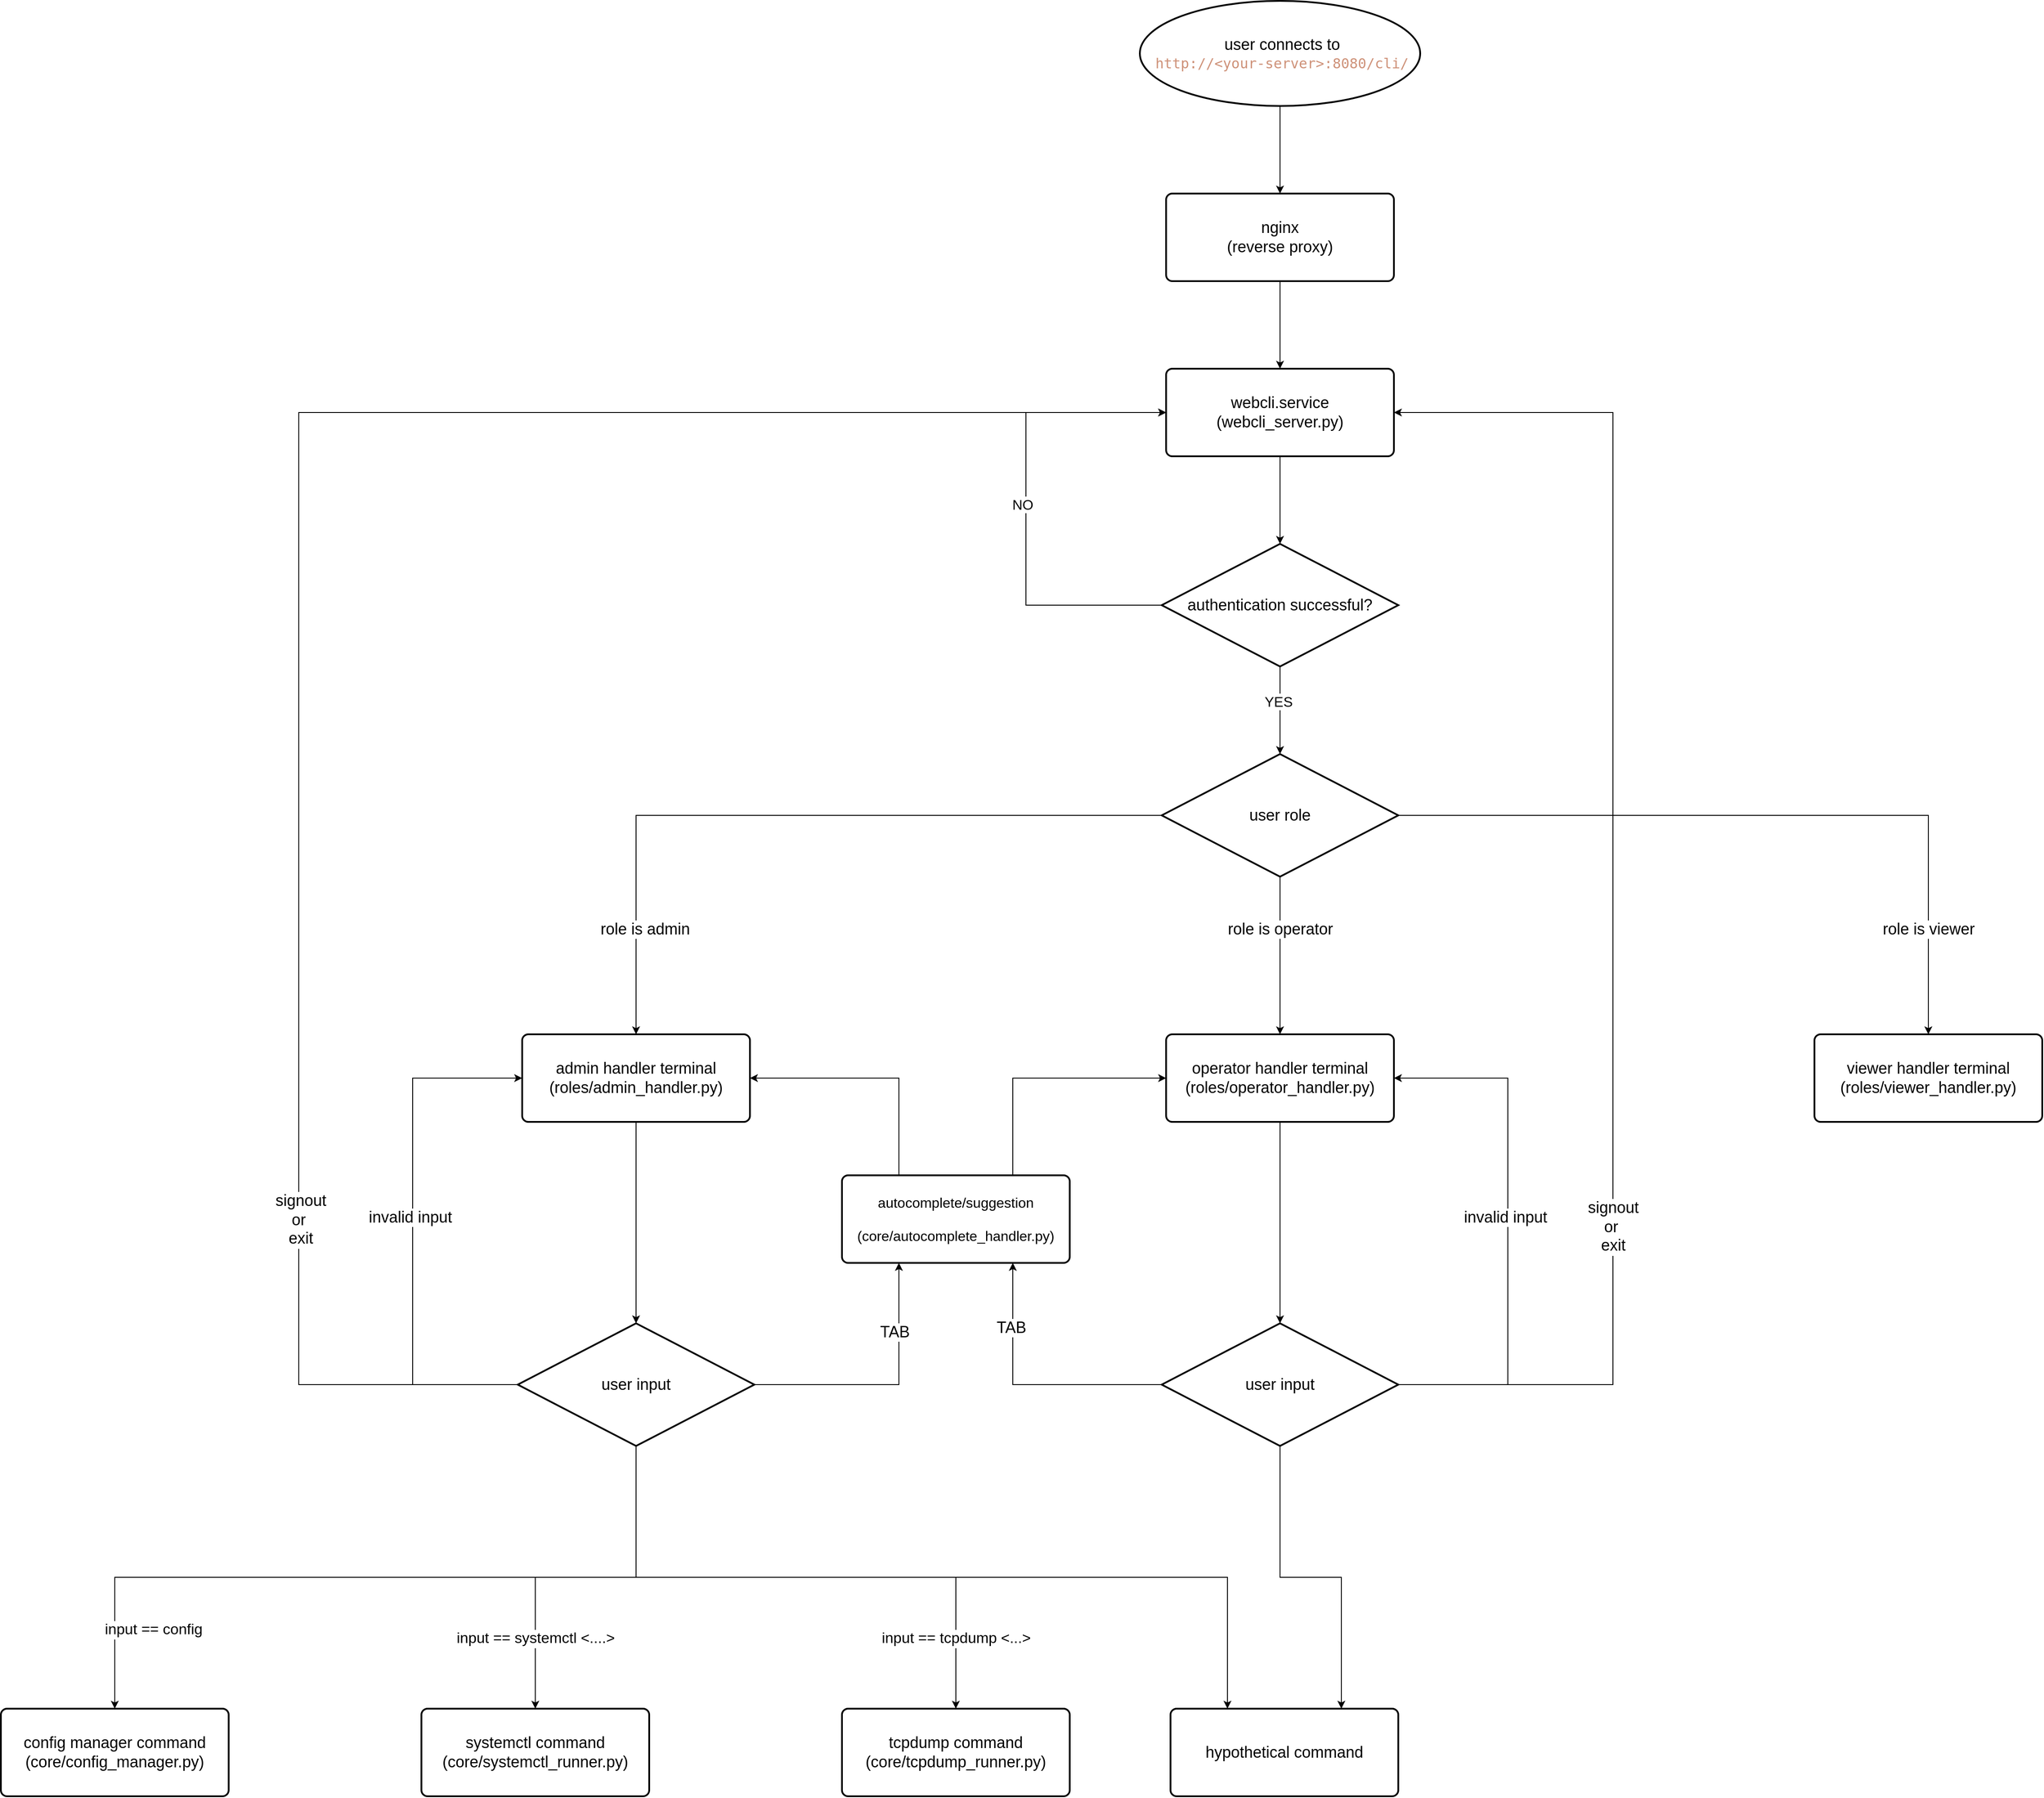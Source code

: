 <mxfile version="28.2.0">
  <diagram name="Page-1" id="S321o-_GPvxvVUexLHws">
    <mxGraphModel dx="3657" dy="1091" grid="1" gridSize="10" guides="1" tooltips="1" connect="1" arrows="1" fold="1" page="1" pageScale="1" pageWidth="850" pageHeight="1100" math="0" shadow="0">
      <root>
        <mxCell id="0" />
        <mxCell id="1" parent="0" />
        <mxCell id="L_kKoU8WG2iOJcbT9cIZ-4" style="edgeStyle=orthogonalEdgeStyle;rounded=0;orthogonalLoop=1;jettySize=auto;html=1;exitX=0.5;exitY=1;exitDx=0;exitDy=0;exitPerimeter=0;" edge="1" parent="1" source="L_kKoU8WG2iOJcbT9cIZ-2" target="L_kKoU8WG2iOJcbT9cIZ-3">
          <mxGeometry relative="1" as="geometry" />
        </mxCell>
        <mxCell id="L_kKoU8WG2iOJcbT9cIZ-2" value="&lt;font style=&quot;font-size: 18px;&quot;&gt;&amp;nbsp;user connects to&lt;/font&gt;&lt;div&gt;&lt;font style=&quot;font-size: 16px;&quot;&gt;&lt;font style=&quot;&quot;&gt;&amp;nbsp;&lt;/font&gt;&lt;span style=&quot;font-family: &amp;quot;Droid Sans Mono&amp;quot;, &amp;quot;monospace&amp;quot;, monospace; white-space: pre;&quot;&gt;&lt;font style=&quot;color: light-dark(rgb(206, 145, 120), rgb(10, 255, 251));&quot;&gt;http://&amp;lt;your-server&amp;gt;:8080/cli/&lt;/font&gt;&lt;/span&gt;&lt;/font&gt;&lt;/div&gt;" style="strokeWidth=2;html=1;shape=mxgraph.flowchart.start_1;whiteSpace=wrap;" vertex="1" parent="1">
          <mxGeometry x="300" y="60" width="320" height="120" as="geometry" />
        </mxCell>
        <mxCell id="L_kKoU8WG2iOJcbT9cIZ-7" style="edgeStyle=orthogonalEdgeStyle;rounded=0;orthogonalLoop=1;jettySize=auto;html=1;entryX=0.5;entryY=0;entryDx=0;entryDy=0;" edge="1" parent="1" source="L_kKoU8WG2iOJcbT9cIZ-3" target="L_kKoU8WG2iOJcbT9cIZ-6">
          <mxGeometry relative="1" as="geometry" />
        </mxCell>
        <mxCell id="L_kKoU8WG2iOJcbT9cIZ-3" value="&lt;font style=&quot;font-size: 18px;&quot;&gt;nginx&lt;br&gt;(reverse proxy)&lt;/font&gt;" style="rounded=1;whiteSpace=wrap;html=1;absoluteArcSize=1;arcSize=14;strokeWidth=2;" vertex="1" parent="1">
          <mxGeometry x="330" y="280" width="260" height="100" as="geometry" />
        </mxCell>
        <mxCell id="L_kKoU8WG2iOJcbT9cIZ-6" value="&lt;font style=&quot;font-size: 18px;&quot;&gt;webcli.service&lt;br&gt;(webcli_server.py)&lt;/font&gt;" style="rounded=1;whiteSpace=wrap;html=1;absoluteArcSize=1;arcSize=14;strokeWidth=2;" vertex="1" parent="1">
          <mxGeometry x="330" y="480" width="260" height="100" as="geometry" />
        </mxCell>
        <mxCell id="L_kKoU8WG2iOJcbT9cIZ-10" style="edgeStyle=orthogonalEdgeStyle;rounded=0;orthogonalLoop=1;jettySize=auto;html=1;exitX=0;exitY=0.5;exitDx=0;exitDy=0;exitPerimeter=0;entryX=0;entryY=0.5;entryDx=0;entryDy=0;" edge="1" parent="1" source="L_kKoU8WG2iOJcbT9cIZ-8" target="L_kKoU8WG2iOJcbT9cIZ-6">
          <mxGeometry relative="1" as="geometry">
            <Array as="points">
              <mxPoint x="170" y="750" />
              <mxPoint x="170" y="530" />
            </Array>
          </mxGeometry>
        </mxCell>
        <mxCell id="L_kKoU8WG2iOJcbT9cIZ-11" value="&lt;font style=&quot;font-size: 16px;&quot;&gt;NO&lt;/font&gt;" style="edgeLabel;html=1;align=center;verticalAlign=middle;resizable=0;points=[];" vertex="1" connectable="0" parent="L_kKoU8WG2iOJcbT9cIZ-10">
          <mxGeometry x="0.011" y="4" relative="1" as="geometry">
            <mxPoint as="offset" />
          </mxGeometry>
        </mxCell>
        <mxCell id="L_kKoU8WG2iOJcbT9cIZ-8" value="&lt;font style=&quot;font-size: 18px;&quot;&gt;authentication successful?&lt;/font&gt;" style="strokeWidth=2;html=1;shape=mxgraph.flowchart.decision;whiteSpace=wrap;" vertex="1" parent="1">
          <mxGeometry x="325" y="680" width="270" height="140" as="geometry" />
        </mxCell>
        <mxCell id="L_kKoU8WG2iOJcbT9cIZ-12" style="edgeStyle=orthogonalEdgeStyle;rounded=0;orthogonalLoop=1;jettySize=auto;html=1;entryX=0.5;entryY=0;entryDx=0;entryDy=0;entryPerimeter=0;" edge="1" parent="1" source="L_kKoU8WG2iOJcbT9cIZ-6" target="L_kKoU8WG2iOJcbT9cIZ-8">
          <mxGeometry relative="1" as="geometry" />
        </mxCell>
        <mxCell id="L_kKoU8WG2iOJcbT9cIZ-21" style="edgeStyle=orthogonalEdgeStyle;rounded=0;orthogonalLoop=1;jettySize=auto;html=1;exitX=0.5;exitY=1;exitDx=0;exitDy=0;exitPerimeter=0;" edge="1" parent="1" source="L_kKoU8WG2iOJcbT9cIZ-14" target="L_kKoU8WG2iOJcbT9cIZ-18">
          <mxGeometry relative="1" as="geometry" />
        </mxCell>
        <mxCell id="L_kKoU8WG2iOJcbT9cIZ-22" style="edgeStyle=orthogonalEdgeStyle;rounded=0;orthogonalLoop=1;jettySize=auto;html=1;" edge="1" parent="1" source="L_kKoU8WG2iOJcbT9cIZ-14" target="L_kKoU8WG2iOJcbT9cIZ-19">
          <mxGeometry relative="1" as="geometry" />
        </mxCell>
        <mxCell id="L_kKoU8WG2iOJcbT9cIZ-28" style="edgeStyle=orthogonalEdgeStyle;rounded=0;orthogonalLoop=1;jettySize=auto;html=1;exitX=0;exitY=0.5;exitDx=0;exitDy=0;exitPerimeter=0;entryX=0.5;entryY=0;entryDx=0;entryDy=0;" edge="1" parent="1" source="L_kKoU8WG2iOJcbT9cIZ-14" target="L_kKoU8WG2iOJcbT9cIZ-16">
          <mxGeometry relative="1" as="geometry" />
        </mxCell>
        <mxCell id="L_kKoU8WG2iOJcbT9cIZ-14" value="&lt;font style=&quot;font-size: 18px;&quot;&gt;user role&lt;/font&gt;" style="strokeWidth=2;html=1;shape=mxgraph.flowchart.decision;whiteSpace=wrap;" vertex="1" parent="1">
          <mxGeometry x="325" y="920" width="270" height="140" as="geometry" />
        </mxCell>
        <mxCell id="L_kKoU8WG2iOJcbT9cIZ-15" style="edgeStyle=orthogonalEdgeStyle;rounded=0;orthogonalLoop=1;jettySize=auto;html=1;entryX=0.5;entryY=0;entryDx=0;entryDy=0;entryPerimeter=0;" edge="1" parent="1" source="L_kKoU8WG2iOJcbT9cIZ-8" target="L_kKoU8WG2iOJcbT9cIZ-14">
          <mxGeometry relative="1" as="geometry" />
        </mxCell>
        <mxCell id="L_kKoU8WG2iOJcbT9cIZ-17" value="&lt;font style=&quot;font-size: 16px;&quot;&gt;YES&lt;/font&gt;" style="edgeLabel;html=1;align=center;verticalAlign=middle;resizable=0;points=[];" vertex="1" connectable="0" parent="L_kKoU8WG2iOJcbT9cIZ-15">
          <mxGeometry x="-0.203" y="-2" relative="1" as="geometry">
            <mxPoint as="offset" />
          </mxGeometry>
        </mxCell>
        <mxCell id="L_kKoU8WG2iOJcbT9cIZ-16" value="&lt;font style=&quot;font-size: 18px;&quot;&gt;admin handler terminal&lt;/font&gt;&lt;div&gt;&lt;font style=&quot;font-size: 18px;&quot;&gt;(roles/admin_handler.py)&lt;/font&gt;&lt;/div&gt;" style="rounded=1;whiteSpace=wrap;html=1;absoluteArcSize=1;arcSize=14;strokeWidth=2;" vertex="1" parent="1">
          <mxGeometry x="-405" y="1240" width="260" height="100" as="geometry" />
        </mxCell>
        <mxCell id="L_kKoU8WG2iOJcbT9cIZ-18" value="&lt;font style=&quot;font-size: 18px;&quot;&gt;operator handler terminal&lt;/font&gt;&lt;div&gt;&lt;font style=&quot;font-size: 18px;&quot;&gt;(roles/operator_handler.py)&lt;/font&gt;&lt;/div&gt;" style="rounded=1;whiteSpace=wrap;html=1;absoluteArcSize=1;arcSize=14;strokeWidth=2;" vertex="1" parent="1">
          <mxGeometry x="330" y="1240" width="260" height="100" as="geometry" />
        </mxCell>
        <mxCell id="L_kKoU8WG2iOJcbT9cIZ-19" value="&lt;font style=&quot;font-size: 18px;&quot;&gt;viewer handler terminal&lt;/font&gt;&lt;div&gt;&lt;font style=&quot;font-size: 18px;&quot;&gt;(roles/viewer_handler.py)&lt;/font&gt;&lt;/div&gt;" style="rounded=1;whiteSpace=wrap;html=1;absoluteArcSize=1;arcSize=14;strokeWidth=2;" vertex="1" parent="1">
          <mxGeometry x="1070" y="1240" width="260" height="100" as="geometry" />
        </mxCell>
        <mxCell id="L_kKoU8WG2iOJcbT9cIZ-25" value="&lt;font style=&quot;font-size: 18px;&quot;&gt;role is operator&lt;/font&gt;" style="edgeLabel;html=1;align=center;verticalAlign=middle;resizable=0;points=[];" vertex="1" connectable="0" parent="1">
          <mxGeometry x="460" y="1120" as="geometry" />
        </mxCell>
        <mxCell id="L_kKoU8WG2iOJcbT9cIZ-26" value="&lt;font style=&quot;font-size: 18px;&quot;&gt;role is viewer&lt;/font&gt;" style="edgeLabel;html=1;align=center;verticalAlign=middle;resizable=0;points=[];" vertex="1" connectable="0" parent="1">
          <mxGeometry x="1200" y="1120" as="geometry" />
        </mxCell>
        <mxCell id="L_kKoU8WG2iOJcbT9cIZ-29" value="&lt;font style=&quot;font-size: 18px;&quot;&gt;role is admin&lt;/font&gt;" style="edgeLabel;html=1;align=center;verticalAlign=middle;resizable=0;points=[];" vertex="1" connectable="0" parent="1">
          <mxGeometry x="-265" y="1120" as="geometry" />
        </mxCell>
        <mxCell id="L_kKoU8WG2iOJcbT9cIZ-56" style="edgeStyle=orthogonalEdgeStyle;rounded=0;orthogonalLoop=1;jettySize=auto;html=1;exitX=1;exitY=0.5;exitDx=0;exitDy=0;exitPerimeter=0;entryX=0.25;entryY=1;entryDx=0;entryDy=0;" edge="1" parent="1" source="L_kKoU8WG2iOJcbT9cIZ-30" target="L_kKoU8WG2iOJcbT9cIZ-40">
          <mxGeometry relative="1" as="geometry" />
        </mxCell>
        <mxCell id="L_kKoU8WG2iOJcbT9cIZ-60" value="&lt;font style=&quot;font-size: 18px;&quot;&gt;TAB&lt;/font&gt;" style="edgeLabel;html=1;align=center;verticalAlign=middle;resizable=0;points=[];" vertex="1" connectable="0" parent="L_kKoU8WG2iOJcbT9cIZ-56">
          <mxGeometry x="-0.173" y="1" relative="1" as="geometry">
            <mxPoint x="34" y="-59" as="offset" />
          </mxGeometry>
        </mxCell>
        <mxCell id="L_kKoU8WG2iOJcbT9cIZ-68" style="edgeStyle=orthogonalEdgeStyle;rounded=0;orthogonalLoop=1;jettySize=auto;html=1;exitX=0.5;exitY=1;exitDx=0;exitDy=0;exitPerimeter=0;" edge="1" parent="1" source="L_kKoU8WG2iOJcbT9cIZ-30" target="L_kKoU8WG2iOJcbT9cIZ-34">
          <mxGeometry relative="1" as="geometry" />
        </mxCell>
        <mxCell id="L_kKoU8WG2iOJcbT9cIZ-77" value="&lt;font style=&quot;font-size: 17px;&quot;&gt;input == config&lt;/font&gt;" style="edgeLabel;html=1;align=center;verticalAlign=middle;resizable=0;points=[];" vertex="1" connectable="0" parent="L_kKoU8WG2iOJcbT9cIZ-68">
          <mxGeometry x="0.309" y="2" relative="1" as="geometry">
            <mxPoint x="-115" y="58" as="offset" />
          </mxGeometry>
        </mxCell>
        <mxCell id="L_kKoU8WG2iOJcbT9cIZ-69" style="edgeStyle=orthogonalEdgeStyle;rounded=0;orthogonalLoop=1;jettySize=auto;html=1;entryX=0.5;entryY=0;entryDx=0;entryDy=0;exitX=0.5;exitY=1;exitDx=0;exitDy=0;exitPerimeter=0;" edge="1" parent="1" source="L_kKoU8WG2iOJcbT9cIZ-30" target="L_kKoU8WG2iOJcbT9cIZ-49">
          <mxGeometry relative="1" as="geometry" />
        </mxCell>
        <mxCell id="L_kKoU8WG2iOJcbT9cIZ-70" style="edgeStyle=orthogonalEdgeStyle;rounded=0;orthogonalLoop=1;jettySize=auto;html=1;entryX=0.5;entryY=0;entryDx=0;entryDy=0;" edge="1" parent="1" target="L_kKoU8WG2iOJcbT9cIZ-51">
          <mxGeometry relative="1" as="geometry">
            <mxPoint x="-275" y="1710" as="sourcePoint" />
            <Array as="points">
              <mxPoint x="-275" y="1860" />
              <mxPoint x="90" y="1860" />
            </Array>
          </mxGeometry>
        </mxCell>
        <mxCell id="L_kKoU8WG2iOJcbT9cIZ-72" style="edgeStyle=orthogonalEdgeStyle;rounded=0;orthogonalLoop=1;jettySize=auto;html=1;exitX=0;exitY=0.5;exitDx=0;exitDy=0;exitPerimeter=0;entryX=0;entryY=0.5;entryDx=0;entryDy=0;" edge="1" parent="1" source="L_kKoU8WG2iOJcbT9cIZ-30" target="L_kKoU8WG2iOJcbT9cIZ-6">
          <mxGeometry relative="1" as="geometry">
            <mxPoint x="-640" y="540.0" as="targetPoint" />
            <Array as="points">
              <mxPoint x="-660" y="1640" />
              <mxPoint x="-660" y="530" />
            </Array>
          </mxGeometry>
        </mxCell>
        <mxCell id="L_kKoU8WG2iOJcbT9cIZ-73" value="&lt;font style=&quot;font-size: 18px;&quot;&gt;signout&lt;/font&gt;&lt;div&gt;&lt;font style=&quot;font-size: 18px;&quot;&gt;or&amp;nbsp;&lt;/font&gt;&lt;/div&gt;&lt;div&gt;&lt;font style=&quot;font-size: 18px;&quot;&gt;exit&lt;/font&gt;&lt;/div&gt;" style="edgeLabel;html=1;align=center;verticalAlign=middle;resizable=0;points=[];" vertex="1" connectable="0" parent="L_kKoU8WG2iOJcbT9cIZ-72">
          <mxGeometry x="-0.249" y="-2" relative="1" as="geometry">
            <mxPoint y="444" as="offset" />
          </mxGeometry>
        </mxCell>
        <mxCell id="L_kKoU8WG2iOJcbT9cIZ-83" style="edgeStyle=orthogonalEdgeStyle;rounded=0;orthogonalLoop=1;jettySize=auto;html=1;entryX=0.25;entryY=0;entryDx=0;entryDy=0;exitX=0.5;exitY=1;exitDx=0;exitDy=0;exitPerimeter=0;" edge="1" parent="1" source="L_kKoU8WG2iOJcbT9cIZ-30" target="L_kKoU8WG2iOJcbT9cIZ-81">
          <mxGeometry relative="1" as="geometry" />
        </mxCell>
        <mxCell id="L_kKoU8WG2iOJcbT9cIZ-30" value="&lt;span style=&quot;font-size: 18px;&quot;&gt;user input&lt;/span&gt;" style="strokeWidth=2;html=1;shape=mxgraph.flowchart.decision;whiteSpace=wrap;" vertex="1" parent="1">
          <mxGeometry x="-410" y="1570" width="270" height="140" as="geometry" />
        </mxCell>
        <mxCell id="L_kKoU8WG2iOJcbT9cIZ-31" style="edgeStyle=orthogonalEdgeStyle;rounded=0;orthogonalLoop=1;jettySize=auto;html=1;entryX=0.5;entryY=0;entryDx=0;entryDy=0;entryPerimeter=0;" edge="1" parent="1" source="L_kKoU8WG2iOJcbT9cIZ-16" target="L_kKoU8WG2iOJcbT9cIZ-30">
          <mxGeometry relative="1" as="geometry" />
        </mxCell>
        <mxCell id="L_kKoU8WG2iOJcbT9cIZ-34" value="&lt;div&gt;&lt;span style=&quot;font-size: 18px;&quot;&gt;config manager command&lt;/span&gt;&lt;/div&gt;&lt;div&gt;&lt;font style=&quot;font-size: 18px;&quot;&gt;(core/config_manager.py)&lt;/font&gt;&lt;/div&gt;" style="rounded=1;whiteSpace=wrap;html=1;absoluteArcSize=1;arcSize=14;strokeWidth=2;" vertex="1" parent="1">
          <mxGeometry x="-1000" y="2010" width="260" height="100" as="geometry" />
        </mxCell>
        <mxCell id="L_kKoU8WG2iOJcbT9cIZ-58" style="edgeStyle=orthogonalEdgeStyle;rounded=0;orthogonalLoop=1;jettySize=auto;html=1;exitX=0.75;exitY=0;exitDx=0;exitDy=0;entryX=0;entryY=0.5;entryDx=0;entryDy=0;" edge="1" parent="1" source="L_kKoU8WG2iOJcbT9cIZ-40" target="L_kKoU8WG2iOJcbT9cIZ-18">
          <mxGeometry relative="1" as="geometry" />
        </mxCell>
        <mxCell id="L_kKoU8WG2iOJcbT9cIZ-59" style="edgeStyle=orthogonalEdgeStyle;rounded=0;orthogonalLoop=1;jettySize=auto;html=1;exitX=0.25;exitY=0;exitDx=0;exitDy=0;entryX=1;entryY=0.5;entryDx=0;entryDy=0;" edge="1" parent="1" source="L_kKoU8WG2iOJcbT9cIZ-40" target="L_kKoU8WG2iOJcbT9cIZ-16">
          <mxGeometry relative="1" as="geometry" />
        </mxCell>
        <mxCell id="L_kKoU8WG2iOJcbT9cIZ-40" value="&lt;div&gt;&lt;span style=&quot;background-color: transparent; color: light-dark(rgb(0, 0, 0), rgb(255, 255, 255));&quot;&gt;&lt;font style=&quot;font-size: 16px;&quot;&gt;autocomplete/suggestion&lt;/font&gt;&lt;/span&gt;&lt;/div&gt;&lt;div&gt;&lt;span style=&quot;background-color: transparent; color: light-dark(rgb(0, 0, 0), rgb(255, 255, 255));&quot;&gt;&lt;font style=&quot;font-size: 16px;&quot;&gt;&lt;br&gt;&lt;/font&gt;&lt;/span&gt;&lt;/div&gt;&lt;div&gt;&lt;span style=&quot;font-size: 16px; background-color: transparent; color: light-dark(rgb(0, 0, 0), rgb(255, 255, 255));&quot;&gt;(core/autocomplete_handler.py)&lt;/span&gt;&lt;/div&gt;" style="rounded=1;whiteSpace=wrap;html=1;absoluteArcSize=1;arcSize=14;strokeWidth=2;" vertex="1" parent="1">
          <mxGeometry x="-40" y="1401" width="260" height="100" as="geometry" />
        </mxCell>
        <mxCell id="L_kKoU8WG2iOJcbT9cIZ-49" value="&lt;div&gt;&lt;span style=&quot;font-size: 18px;&quot;&gt;systemctl command&lt;/span&gt;&lt;/div&gt;&lt;div&gt;&lt;font style=&quot;font-size: 18px;&quot;&gt;(core/systemctl_runner.py)&lt;/font&gt;&lt;/div&gt;" style="rounded=1;whiteSpace=wrap;html=1;absoluteArcSize=1;arcSize=14;strokeWidth=2;" vertex="1" parent="1">
          <mxGeometry x="-520" y="2010" width="260" height="100" as="geometry" />
        </mxCell>
        <mxCell id="L_kKoU8WG2iOJcbT9cIZ-51" value="&lt;div&gt;&lt;span style=&quot;font-size: 18px;&quot;&gt;tcpdump command&lt;/span&gt;&lt;/div&gt;&lt;div&gt;&lt;font style=&quot;font-size: 18px;&quot;&gt;(core/tcpdump_runner.py)&lt;/font&gt;&lt;/div&gt;" style="rounded=1;whiteSpace=wrap;html=1;absoluteArcSize=1;arcSize=14;strokeWidth=2;" vertex="1" parent="1">
          <mxGeometry x="-40" y="2010" width="260" height="100" as="geometry" />
        </mxCell>
        <mxCell id="L_kKoU8WG2iOJcbT9cIZ-57" style="edgeStyle=orthogonalEdgeStyle;rounded=0;orthogonalLoop=1;jettySize=auto;html=1;exitX=0;exitY=0.5;exitDx=0;exitDy=0;exitPerimeter=0;entryX=0.75;entryY=1;entryDx=0;entryDy=0;" edge="1" parent="1" source="L_kKoU8WG2iOJcbT9cIZ-53" target="L_kKoU8WG2iOJcbT9cIZ-40">
          <mxGeometry relative="1" as="geometry" />
        </mxCell>
        <mxCell id="L_kKoU8WG2iOJcbT9cIZ-75" style="edgeStyle=orthogonalEdgeStyle;rounded=0;orthogonalLoop=1;jettySize=auto;html=1;exitX=1;exitY=0.5;exitDx=0;exitDy=0;exitPerimeter=0;entryX=1;entryY=0.5;entryDx=0;entryDy=0;" edge="1" parent="1" source="L_kKoU8WG2iOJcbT9cIZ-53" target="L_kKoU8WG2iOJcbT9cIZ-6">
          <mxGeometry relative="1" as="geometry">
            <Array as="points">
              <mxPoint x="840" y="1640" />
              <mxPoint x="840" y="530" />
            </Array>
          </mxGeometry>
        </mxCell>
        <mxCell id="L_kKoU8WG2iOJcbT9cIZ-82" style="edgeStyle=orthogonalEdgeStyle;rounded=0;orthogonalLoop=1;jettySize=auto;html=1;entryX=0.75;entryY=0;entryDx=0;entryDy=0;exitX=0.5;exitY=1;exitDx=0;exitDy=0;exitPerimeter=0;" edge="1" parent="1" source="L_kKoU8WG2iOJcbT9cIZ-53" target="L_kKoU8WG2iOJcbT9cIZ-81">
          <mxGeometry relative="1" as="geometry">
            <Array as="points">
              <mxPoint x="460" y="1860" />
              <mxPoint x="530" y="1860" />
            </Array>
          </mxGeometry>
        </mxCell>
        <mxCell id="L_kKoU8WG2iOJcbT9cIZ-53" value="&lt;span style=&quot;font-size: 18px;&quot;&gt;user input&lt;/span&gt;" style="strokeWidth=2;html=1;shape=mxgraph.flowchart.decision;whiteSpace=wrap;" vertex="1" parent="1">
          <mxGeometry x="325" y="1570" width="270" height="140" as="geometry" />
        </mxCell>
        <mxCell id="L_kKoU8WG2iOJcbT9cIZ-54" style="edgeStyle=orthogonalEdgeStyle;rounded=0;orthogonalLoop=1;jettySize=auto;html=1;entryX=0.5;entryY=0;entryDx=0;entryDy=0;entryPerimeter=0;" edge="1" parent="1" source="L_kKoU8WG2iOJcbT9cIZ-18" target="L_kKoU8WG2iOJcbT9cIZ-53">
          <mxGeometry relative="1" as="geometry" />
        </mxCell>
        <mxCell id="L_kKoU8WG2iOJcbT9cIZ-61" value="&lt;font style=&quot;font-size: 18px;&quot;&gt;TAB&lt;/font&gt;" style="edgeLabel;html=1;align=center;verticalAlign=middle;resizable=0;points=[];" vertex="1" connectable="0" parent="1">
          <mxGeometry x="180" y="1560" as="geometry">
            <mxPoint x="-27" y="15" as="offset" />
          </mxGeometry>
        </mxCell>
        <mxCell id="L_kKoU8WG2iOJcbT9cIZ-63" value="" style="endArrow=classic;html=1;rounded=0;entryX=0;entryY=0.5;entryDx=0;entryDy=0;exitX=0;exitY=0.5;exitDx=0;exitDy=0;exitPerimeter=0;" edge="1" parent="1" source="L_kKoU8WG2iOJcbT9cIZ-30" target="L_kKoU8WG2iOJcbT9cIZ-16">
          <mxGeometry width="50" height="50" relative="1" as="geometry">
            <mxPoint x="-530" y="1640" as="sourcePoint" />
            <mxPoint x="-490" y="1430" as="targetPoint" />
            <Array as="points">
              <mxPoint x="-530" y="1640" />
              <mxPoint x="-530" y="1290" />
            </Array>
          </mxGeometry>
        </mxCell>
        <mxCell id="L_kKoU8WG2iOJcbT9cIZ-65" value="&lt;span style=&quot;font-size: 18px;&quot;&gt;invalid input&lt;/span&gt;" style="edgeLabel;html=1;align=center;verticalAlign=middle;resizable=0;points=[];" vertex="1" connectable="0" parent="1">
          <mxGeometry x="-520" y="1440" as="geometry">
            <mxPoint x="-13" y="9" as="offset" />
          </mxGeometry>
        </mxCell>
        <mxCell id="L_kKoU8WG2iOJcbT9cIZ-66" value="" style="endArrow=classic;html=1;rounded=0;entryX=1;entryY=0.5;entryDx=0;entryDy=0;exitX=1;exitY=0.5;exitDx=0;exitDy=0;exitPerimeter=0;" edge="1" parent="1" source="L_kKoU8WG2iOJcbT9cIZ-53" target="L_kKoU8WG2iOJcbT9cIZ-18">
          <mxGeometry width="50" height="50" relative="1" as="geometry">
            <mxPoint x="630" y="1550" as="sourcePoint" />
            <mxPoint x="728" y="1480" as="targetPoint" />
            <Array as="points">
              <mxPoint x="720" y="1640" />
              <mxPoint x="720" y="1460" />
              <mxPoint x="720" y="1290" />
            </Array>
          </mxGeometry>
        </mxCell>
        <mxCell id="L_kKoU8WG2iOJcbT9cIZ-67" value="&lt;span style=&quot;font-size: 18px;&quot;&gt;invalid input&lt;/span&gt;" style="edgeLabel;html=1;align=center;verticalAlign=middle;resizable=0;points=[];" vertex="1" connectable="0" parent="1">
          <mxGeometry x="730" y="1440" as="geometry">
            <mxPoint x="-13" y="9" as="offset" />
          </mxGeometry>
        </mxCell>
        <mxCell id="L_kKoU8WG2iOJcbT9cIZ-76" value="&lt;font style=&quot;font-size: 18px;&quot;&gt;signout&lt;/font&gt;&lt;div&gt;&lt;font style=&quot;font-size: 18px;&quot;&gt;or&amp;nbsp;&lt;/font&gt;&lt;/div&gt;&lt;div&gt;&lt;font style=&quot;font-size: 18px;&quot;&gt;exit&lt;/font&gt;&lt;/div&gt;" style="edgeLabel;html=1;align=center;verticalAlign=middle;resizable=0;points=[];" vertex="1" connectable="0" parent="1">
          <mxGeometry x="840" y="1460" as="geometry" />
        </mxCell>
        <mxCell id="L_kKoU8WG2iOJcbT9cIZ-78" value="&lt;font style=&quot;font-size: 17px;&quot;&gt;input == systemctl &amp;lt;....&amp;gt;&lt;/font&gt;" style="edgeLabel;html=1;align=center;verticalAlign=middle;resizable=0;points=[];" vertex="1" connectable="0" parent="1">
          <mxGeometry x="-390" y="1930" as="geometry" />
        </mxCell>
        <mxCell id="L_kKoU8WG2iOJcbT9cIZ-79" value="&lt;font style=&quot;font-size: 17px;&quot;&gt;input == tcpdump &amp;lt;...&amp;gt;&lt;/font&gt;" style="edgeLabel;html=1;align=center;verticalAlign=middle;resizable=0;points=[];" vertex="1" connectable="0" parent="1">
          <mxGeometry x="90" y="1930" as="geometry" />
        </mxCell>
        <mxCell id="L_kKoU8WG2iOJcbT9cIZ-81" value="&lt;div&gt;&lt;span style=&quot;font-size: 18px; background-color: transparent; color: light-dark(rgb(0, 0, 0), rgb(255, 255, 255));&quot;&gt;hypothetical command&lt;/span&gt;&lt;/div&gt;" style="rounded=1;whiteSpace=wrap;html=1;absoluteArcSize=1;arcSize=14;strokeWidth=2;" vertex="1" parent="1">
          <mxGeometry x="335" y="2010" width="260" height="100" as="geometry" />
        </mxCell>
      </root>
    </mxGraphModel>
  </diagram>
</mxfile>
